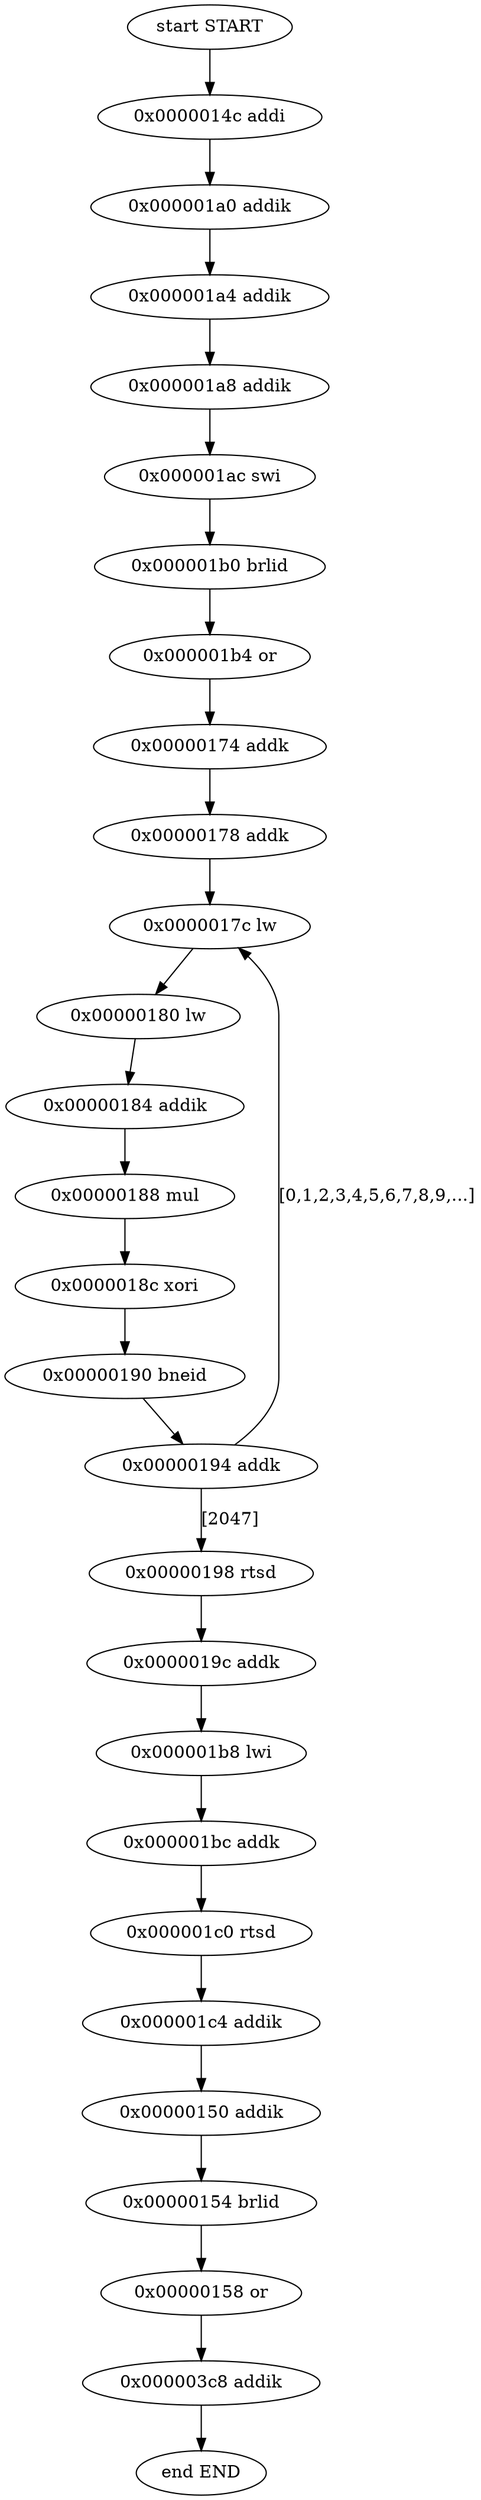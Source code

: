 strict digraph G {
  Astart [ label="start START" ];
  A0x0000014c [ label="0x0000014c addi" ];
  A0x000001a0 [ label="0x000001a0 addik" ];
  A0x000001a4 [ label="0x000001a4 addik" ];
  A0x000001a8 [ label="0x000001a8 addik" ];
  A0x000001ac [ label="0x000001ac swi" ];
  A0x000001b0 [ label="0x000001b0 brlid" ];
  A0x000001b4 [ label="0x000001b4 or" ];
  A0x00000174 [ label="0x00000174 addk" ];
  A0x00000178 [ label="0x00000178 addk" ];
  A0x0000017c [ label="0x0000017c lw" ];
  A0x00000180 [ label="0x00000180 lw" ];
  A0x00000184 [ label="0x00000184 addik" ];
  A0x00000188 [ label="0x00000188 mul" ];
  A0x0000018c [ label="0x0000018c xori" ];
  A0x00000190 [ label="0x00000190 bneid" ];
  A0x00000194 [ label="0x00000194 addk" ];
  A0x00000198 [ label="0x00000198 rtsd" ];
  A0x0000019c [ label="0x0000019c addk" ];
  A0x000001b8 [ label="0x000001b8 lwi" ];
  A0x000001bc [ label="0x000001bc addk" ];
  A0x000001c0 [ label="0x000001c0 rtsd" ];
  A0x000001c4 [ label="0x000001c4 addik" ];
  A0x00000150 [ label="0x00000150 addik" ];
  A0x00000154 [ label="0x00000154 brlid" ];
  A0x00000158 [ label="0x00000158 or" ];
  A0x000003c8 [ label="0x000003c8 addik" ];
  Aend [ label="end END" ];
  Astart -> A0x0000014c [ label="" ];
  A0x0000014c -> A0x000001a0 [ label="" ];
  A0x000001a0 -> A0x000001a4 [ label="" ];
  A0x000001a4 -> A0x000001a8 [ label="" ];
  A0x000001a8 -> A0x000001ac [ label="" ];
  A0x000001ac -> A0x000001b0 [ label="" ];
  A0x000001b0 -> A0x000001b4 [ label="" ];
  A0x000001b4 -> A0x00000174 [ label="" ];
  A0x00000174 -> A0x00000178 [ label="" ];
  A0x00000178 -> A0x0000017c [ label="" ];
  A0x0000017c -> A0x00000180 [ label="" ];
  A0x00000180 -> A0x00000184 [ label="" ];
  A0x00000184 -> A0x00000188 [ label="" ];
  A0x00000188 -> A0x0000018c [ label="" ];
  A0x0000018c -> A0x00000190 [ label="" ];
  A0x00000190 -> A0x00000194 [ label="" ];
  A0x00000194 -> A0x0000017c [ label="[0,1,2,3,4,5,6,7,8,9,...]" ];
  A0x00000194 -> A0x00000198 [ label="[2047]" ];
  A0x00000198 -> A0x0000019c [ label="" ];
  A0x0000019c -> A0x000001b8 [ label="" ];
  A0x000001b8 -> A0x000001bc [ label="" ];
  A0x000001bc -> A0x000001c0 [ label="" ];
  A0x000001c0 -> A0x000001c4 [ label="" ];
  A0x000001c4 -> A0x00000150 [ label="" ];
  A0x00000150 -> A0x00000154 [ label="" ];
  A0x00000154 -> A0x00000158 [ label="" ];
  A0x00000158 -> A0x000003c8 [ label="" ];
  A0x000003c8 -> Aend [ label="" ];
}
